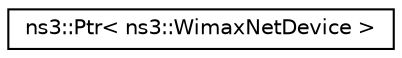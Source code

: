 digraph "Graphical Class Hierarchy"
{
 // LATEX_PDF_SIZE
  edge [fontname="Helvetica",fontsize="10",labelfontname="Helvetica",labelfontsize="10"];
  node [fontname="Helvetica",fontsize="10",shape=record];
  rankdir="LR";
  Node0 [label="ns3::Ptr\< ns3::WimaxNetDevice \>",height=0.2,width=0.4,color="black", fillcolor="white", style="filled",URL="$classns3_1_1_ptr.html",tooltip=" "];
}
